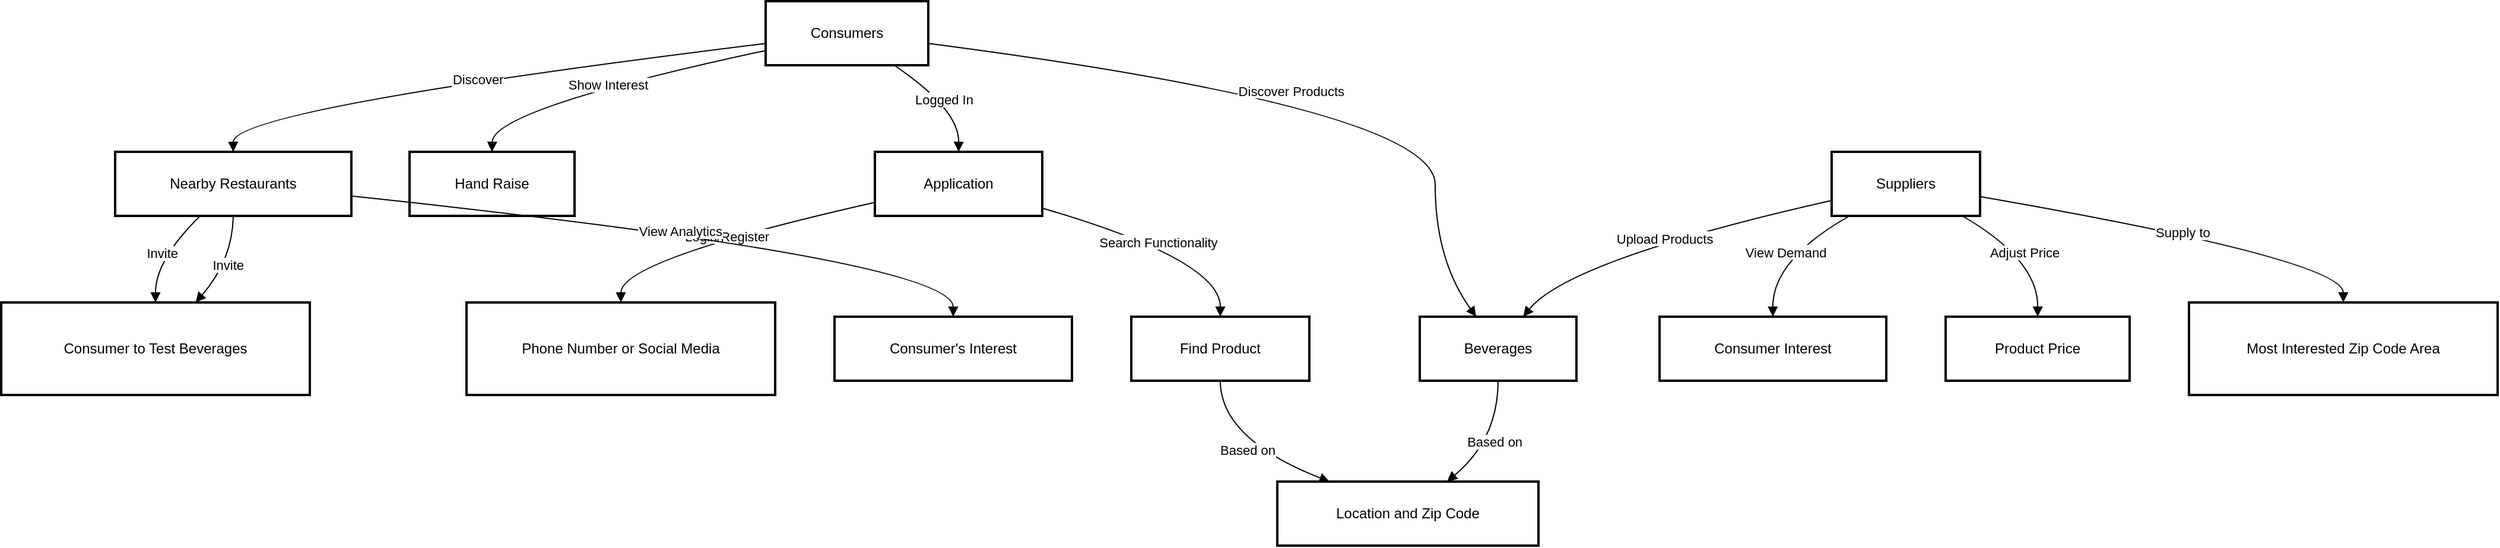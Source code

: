 <mxfile version="26.2.14">
  <diagram name="Page-1" id="uLzStE1T50xQGXaOhCVK">
    <mxGraphModel>
      <root>
        <mxCell id="0" />
        <mxCell id="1" parent="0" />
        <mxCell id="2" value="Consumers" style="whiteSpace=wrap;strokeWidth=2;" vertex="1" parent="1">
          <mxGeometry x="652" y="8" width="137" height="54" as="geometry" />
        </mxCell>
        <mxCell id="3" value="Nearby Restaurants" style="whiteSpace=wrap;strokeWidth=2;" vertex="1" parent="1">
          <mxGeometry x="104" y="135" width="199" height="54" as="geometry" />
        </mxCell>
        <mxCell id="4" value="Hand Raise" style="whiteSpace=wrap;strokeWidth=2;" vertex="1" parent="1">
          <mxGeometry x="352" y="135" width="139" height="54" as="geometry" />
        </mxCell>
        <mxCell id="5" value="Consumer to Test Beverages" style="whiteSpace=wrap;strokeWidth=2;" vertex="1" parent="1">
          <mxGeometry x="8" y="262" width="260" height="78" as="geometry" />
        </mxCell>
        <mxCell id="6" value="Application" style="whiteSpace=wrap;strokeWidth=2;" vertex="1" parent="1">
          <mxGeometry x="744" y="135" width="141" height="54" as="geometry" />
        </mxCell>
        <mxCell id="7" value="Phone Number or Social Media" style="whiteSpace=wrap;strokeWidth=2;" vertex="1" parent="1">
          <mxGeometry x="400" y="262" width="260" height="78" as="geometry" />
        </mxCell>
        <mxCell id="8" value="Consumer&#39;s Interest" style="whiteSpace=wrap;strokeWidth=2;" vertex="1" parent="1">
          <mxGeometry x="710" y="274" width="200" height="54" as="geometry" />
        </mxCell>
        <mxCell id="9" value="Suppliers" style="whiteSpace=wrap;strokeWidth=2;" vertex="1" parent="1">
          <mxGeometry x="1550" y="135" width="125" height="54" as="geometry" />
        </mxCell>
        <mxCell id="10" value="Beverages" style="whiteSpace=wrap;strokeWidth=2;" vertex="1" parent="1">
          <mxGeometry x="1203" y="274" width="132" height="54" as="geometry" />
        </mxCell>
        <mxCell id="11" value="Location and Zip Code" style="whiteSpace=wrap;strokeWidth=2;" vertex="1" parent="1">
          <mxGeometry x="1083" y="413" width="220" height="54" as="geometry" />
        </mxCell>
        <mxCell id="12" value="Find Product" style="whiteSpace=wrap;strokeWidth=2;" vertex="1" parent="1">
          <mxGeometry x="960" y="274" width="150" height="54" as="geometry" />
        </mxCell>
        <mxCell id="13" value="Consumer Interest" style="whiteSpace=wrap;strokeWidth=2;" vertex="1" parent="1">
          <mxGeometry x="1405" y="274" width="191" height="54" as="geometry" />
        </mxCell>
        <mxCell id="14" value="Product Price" style="whiteSpace=wrap;strokeWidth=2;" vertex="1" parent="1">
          <mxGeometry x="1646" y="274" width="155" height="54" as="geometry" />
        </mxCell>
        <mxCell id="15" value="Most Interested Zip Code Area" style="whiteSpace=wrap;strokeWidth=2;" vertex="1" parent="1">
          <mxGeometry x="1851" y="262" width="260" height="78" as="geometry" />
        </mxCell>
        <mxCell id="16" value="Discover" style="curved=1;startArrow=none;endArrow=block;exitX=0;exitY=0.66;entryX=0.5;entryY=0;" edge="1" parent="1" source="2" target="3">
          <mxGeometry relative="1" as="geometry">
            <Array as="points">
              <mxPoint x="203" y="99" />
            </Array>
          </mxGeometry>
        </mxCell>
        <mxCell id="17" value="Show Interest" style="curved=1;startArrow=none;endArrow=block;exitX=0;exitY=0.77;entryX=0.5;entryY=0;" edge="1" parent="1" source="2" target="4">
          <mxGeometry relative="1" as="geometry">
            <Array as="points">
              <mxPoint x="422" y="99" />
            </Array>
          </mxGeometry>
        </mxCell>
        <mxCell id="18" value="Invite" style="curved=1;startArrow=none;endArrow=block;exitX=0.5;exitY=1;entryX=0.63;entryY=0;" edge="1" parent="1" source="3" target="5">
          <mxGeometry relative="1" as="geometry">
            <Array as="points">
              <mxPoint x="203" y="226" />
            </Array>
          </mxGeometry>
        </mxCell>
        <mxCell id="19" value="Logged In" style="curved=1;startArrow=none;endArrow=block;exitX=0.79;exitY=1;entryX=0.5;entryY=0;" edge="1" parent="1" source="2" target="6">
          <mxGeometry relative="1" as="geometry">
            <Array as="points">
              <mxPoint x="815" y="99" />
            </Array>
          </mxGeometry>
        </mxCell>
        <mxCell id="20" value="Login/Register" style="curved=1;startArrow=none;endArrow=block;exitX=0;exitY=0.79;entryX=0.5;entryY=0;" edge="1" parent="1" source="6" target="7">
          <mxGeometry relative="1" as="geometry">
            <Array as="points">
              <mxPoint x="530" y="226" />
            </Array>
          </mxGeometry>
        </mxCell>
        <mxCell id="21" value="View Analytics" style="curved=1;startArrow=none;endArrow=block;exitX=1;exitY=0.69;entryX=0.5;entryY=0;" edge="1" parent="1" source="3" target="8">
          <mxGeometry relative="1" as="geometry">
            <Array as="points">
              <mxPoint x="810" y="226" />
            </Array>
          </mxGeometry>
        </mxCell>
        <mxCell id="22" value="Invite" style="curved=1;startArrow=none;endArrow=block;exitX=0.36;exitY=1;entryX=0.5;entryY=0;" edge="1" parent="1" source="3" target="5">
          <mxGeometry relative="1" as="geometry">
            <Array as="points">
              <mxPoint x="138" y="226" />
            </Array>
          </mxGeometry>
        </mxCell>
        <mxCell id="23" value="Upload Products" style="curved=1;startArrow=none;endArrow=block;exitX=0;exitY=0.76;entryX=0.66;entryY=0;" edge="1" parent="1" source="9" target="10">
          <mxGeometry relative="1" as="geometry">
            <Array as="points">
              <mxPoint x="1329" y="226" />
            </Array>
          </mxGeometry>
        </mxCell>
        <mxCell id="24" value="Discover Products" style="curved=1;startArrow=none;endArrow=block;exitX=1;exitY=0.66;entryX=0.36;entryY=0;" edge="1" parent="1" source="2" target="10">
          <mxGeometry relative="1" as="geometry">
            <Array as="points">
              <mxPoint x="1216" y="99" />
              <mxPoint x="1216" y="226" />
            </Array>
          </mxGeometry>
        </mxCell>
        <mxCell id="25" value="Based on" style="curved=1;startArrow=none;endArrow=block;exitX=0.5;exitY=1;entryX=0.65;entryY=0;" edge="1" parent="1" source="10" target="11">
          <mxGeometry relative="1" as="geometry">
            <Array as="points">
              <mxPoint x="1269" y="377" />
            </Array>
          </mxGeometry>
        </mxCell>
        <mxCell id="26" value="Search Functionality" style="curved=1;startArrow=none;endArrow=block;exitX=1;exitY=0.88;entryX=0.5;entryY=0;" edge="1" parent="1" source="6" target="12">
          <mxGeometry relative="1" as="geometry">
            <Array as="points">
              <mxPoint x="1035" y="226" />
            </Array>
          </mxGeometry>
        </mxCell>
        <mxCell id="27" value="Based on" style="curved=1;startArrow=none;endArrow=block;exitX=0.5;exitY=1;entryX=0.2;entryY=0;" edge="1" parent="1" source="12" target="11">
          <mxGeometry relative="1" as="geometry">
            <Array as="points">
              <mxPoint x="1035" y="377" />
            </Array>
          </mxGeometry>
        </mxCell>
        <mxCell id="28" value="View Demand" style="curved=1;startArrow=none;endArrow=block;exitX=0.12;exitY=1;entryX=0.5;entryY=0;" edge="1" parent="1" source="9" target="13">
          <mxGeometry relative="1" as="geometry">
            <Array as="points">
              <mxPoint x="1500" y="226" />
            </Array>
          </mxGeometry>
        </mxCell>
        <mxCell id="29" value="Adjust Price" style="curved=1;startArrow=none;endArrow=block;exitX=0.88;exitY=1;entryX=0.5;entryY=0;" edge="1" parent="1" source="9" target="14">
          <mxGeometry relative="1" as="geometry">
            <Array as="points">
              <mxPoint x="1724" y="226" />
            </Array>
          </mxGeometry>
        </mxCell>
        <mxCell id="30" value="Supply to" style="curved=1;startArrow=none;endArrow=block;exitX=1;exitY=0.7;entryX=0.5;entryY=0;" edge="1" parent="1" source="9" target="15">
          <mxGeometry relative="1" as="geometry">
            <Array as="points">
              <mxPoint x="1981" y="226" />
            </Array>
          </mxGeometry>
        </mxCell>
      </root>
    </mxGraphModel>
  </diagram>
</mxfile>
